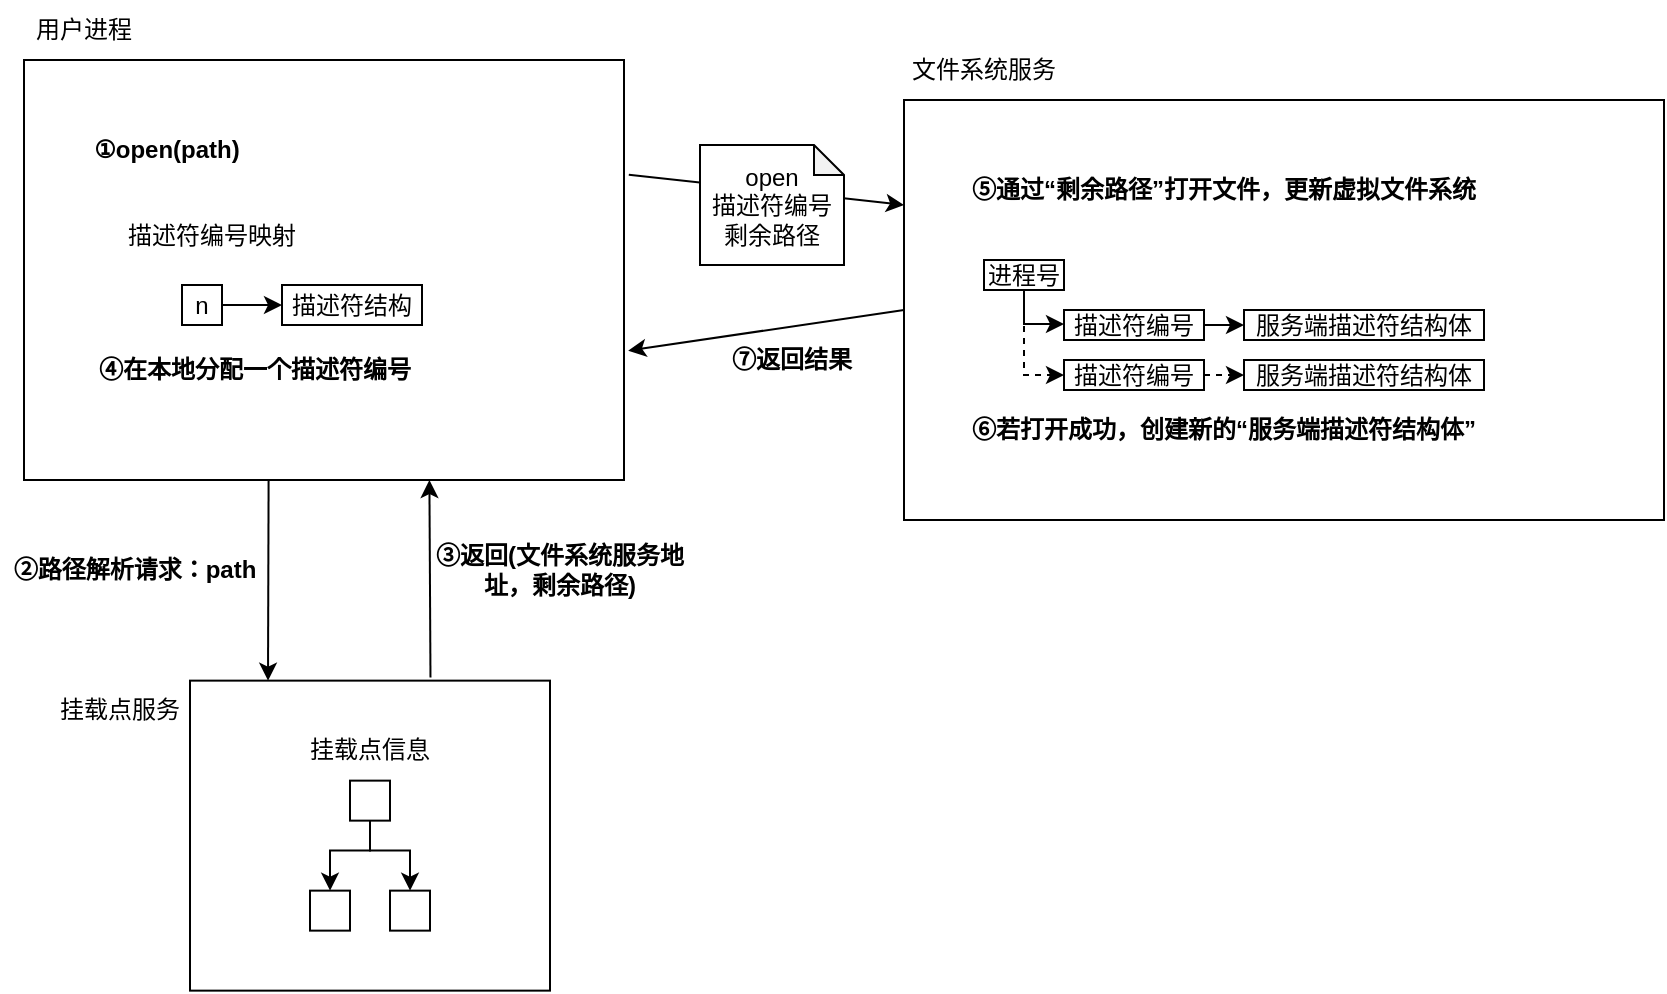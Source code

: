 <mxfile version="20.6.0" type="github">
  <diagram id="J6CUQ6Zd6wHY1RuXkqr0" name="第 1 页">
    <mxGraphModel dx="870" dy="594" grid="1" gridSize="10" guides="1" tooltips="1" connect="1" arrows="1" fold="1" page="1" pageScale="1" pageWidth="827" pageHeight="1169" math="0" shadow="0">
      <root>
        <mxCell id="0" />
        <mxCell id="1" parent="0" />
        <mxCell id="9UtF8d29-u4skydW_kOp-44" value="" style="endArrow=classic;html=1;rounded=0;exitX=1.008;exitY=0.273;exitDx=0;exitDy=0;exitPerimeter=0;entryX=0;entryY=0.25;entryDx=0;entryDy=0;" edge="1" parent="1" source="9UtF8d29-u4skydW_kOp-5" target="9UtF8d29-u4skydW_kOp-6">
          <mxGeometry width="50" height="50" relative="1" as="geometry">
            <mxPoint x="380" y="330" as="sourcePoint" />
            <mxPoint x="430" y="280" as="targetPoint" />
          </mxGeometry>
        </mxCell>
        <mxCell id="9UtF8d29-u4skydW_kOp-5" value="" style="rounded=0;whiteSpace=wrap;html=1;" vertex="1" parent="1">
          <mxGeometry x="40" y="120" width="300" height="210" as="geometry" />
        </mxCell>
        <mxCell id="9UtF8d29-u4skydW_kOp-6" value="" style="rounded=0;whiteSpace=wrap;html=1;" vertex="1" parent="1">
          <mxGeometry x="480" y="140" width="380" height="210" as="geometry" />
        </mxCell>
        <mxCell id="9UtF8d29-u4skydW_kOp-7" value="文件系统服务" style="text;html=1;strokeColor=none;fillColor=none;align=center;verticalAlign=middle;whiteSpace=wrap;rounded=0;" vertex="1" parent="1">
          <mxGeometry x="470" y="110" width="100" height="30" as="geometry" />
        </mxCell>
        <mxCell id="9UtF8d29-u4skydW_kOp-8" value="用户进程" style="text;html=1;strokeColor=none;fillColor=none;align=center;verticalAlign=middle;whiteSpace=wrap;rounded=0;" vertex="1" parent="1">
          <mxGeometry x="40" y="90" width="60" height="30" as="geometry" />
        </mxCell>
        <mxCell id="9UtF8d29-u4skydW_kOp-13" style="edgeStyle=orthogonalEdgeStyle;rounded=0;orthogonalLoop=1;jettySize=auto;html=1;exitX=1;exitY=0.5;exitDx=0;exitDy=0;entryX=0;entryY=0.5;entryDx=0;entryDy=0;" edge="1" parent="1" source="9UtF8d29-u4skydW_kOp-9" target="9UtF8d29-u4skydW_kOp-12">
          <mxGeometry relative="1" as="geometry" />
        </mxCell>
        <mxCell id="9UtF8d29-u4skydW_kOp-9" value="n" style="rounded=0;whiteSpace=wrap;html=1;" vertex="1" parent="1">
          <mxGeometry x="119" y="232.5" width="20" height="20" as="geometry" />
        </mxCell>
        <mxCell id="9UtF8d29-u4skydW_kOp-10" value="描述符编号映射" style="text;html=1;strokeColor=none;fillColor=none;align=center;verticalAlign=middle;whiteSpace=wrap;rounded=0;" vertex="1" parent="1">
          <mxGeometry x="89" y="192.5" width="90" height="30" as="geometry" />
        </mxCell>
        <mxCell id="9UtF8d29-u4skydW_kOp-12" value="描述符结构" style="rounded=0;whiteSpace=wrap;html=1;" vertex="1" parent="1">
          <mxGeometry x="169" y="232.5" width="70" height="20" as="geometry" />
        </mxCell>
        <mxCell id="9UtF8d29-u4skydW_kOp-14" value="&lt;b&gt;①open(path)&lt;/b&gt;" style="text;html=1;strokeColor=none;fillColor=none;align=center;verticalAlign=middle;whiteSpace=wrap;rounded=0;" vertex="1" parent="1">
          <mxGeometry x="58.5" y="150" width="105" height="30" as="geometry" />
        </mxCell>
        <mxCell id="9UtF8d29-u4skydW_kOp-16" value="open&lt;br&gt;描述符编号&lt;br&gt;剩余路径" style="shape=note;whiteSpace=wrap;html=1;backgroundOutline=1;darkOpacity=0.05;size=15;" vertex="1" parent="1">
          <mxGeometry x="378" y="162.5" width="72" height="60" as="geometry" />
        </mxCell>
        <mxCell id="9UtF8d29-u4skydW_kOp-18" value="" style="rounded=0;whiteSpace=wrap;html=1;" vertex="1" parent="1">
          <mxGeometry x="123" y="430.32" width="180" height="155" as="geometry" />
        </mxCell>
        <mxCell id="9UtF8d29-u4skydW_kOp-19" value="挂载点服务" style="text;html=1;strokeColor=none;fillColor=none;align=center;verticalAlign=middle;whiteSpace=wrap;rounded=0;" vertex="1" parent="1">
          <mxGeometry x="53" y="430.32" width="70" height="30" as="geometry" />
        </mxCell>
        <mxCell id="9UtF8d29-u4skydW_kOp-36" style="edgeStyle=orthogonalEdgeStyle;rounded=0;orthogonalLoop=1;jettySize=auto;html=1;exitX=0.5;exitY=1;exitDx=0;exitDy=0;entryX=0.5;entryY=0;entryDx=0;entryDy=0;" edge="1" parent="1" source="9UtF8d29-u4skydW_kOp-32" target="9UtF8d29-u4skydW_kOp-33">
          <mxGeometry relative="1" as="geometry">
            <Array as="points">
              <mxPoint x="213" y="515.32" />
              <mxPoint x="193" y="515.32" />
            </Array>
          </mxGeometry>
        </mxCell>
        <mxCell id="9UtF8d29-u4skydW_kOp-37" style="edgeStyle=orthogonalEdgeStyle;rounded=0;orthogonalLoop=1;jettySize=auto;html=1;exitX=0.5;exitY=1;exitDx=0;exitDy=0;entryX=0.5;entryY=0;entryDx=0;entryDy=0;" edge="1" parent="1" source="9UtF8d29-u4skydW_kOp-32" target="9UtF8d29-u4skydW_kOp-34">
          <mxGeometry relative="1" as="geometry">
            <Array as="points">
              <mxPoint x="213" y="515.32" />
              <mxPoint x="233" y="515.32" />
            </Array>
          </mxGeometry>
        </mxCell>
        <mxCell id="9UtF8d29-u4skydW_kOp-32" value="" style="rounded=0;whiteSpace=wrap;html=1;" vertex="1" parent="1">
          <mxGeometry x="203" y="480.32" width="20" height="20" as="geometry" />
        </mxCell>
        <mxCell id="9UtF8d29-u4skydW_kOp-33" value="" style="rounded=0;whiteSpace=wrap;html=1;" vertex="1" parent="1">
          <mxGeometry x="183" y="535.32" width="20" height="20" as="geometry" />
        </mxCell>
        <mxCell id="9UtF8d29-u4skydW_kOp-34" value="" style="rounded=0;whiteSpace=wrap;html=1;" vertex="1" parent="1">
          <mxGeometry x="223" y="535.32" width="20" height="20" as="geometry" />
        </mxCell>
        <mxCell id="9UtF8d29-u4skydW_kOp-38" value="挂载点信息" style="text;html=1;strokeColor=none;fillColor=none;align=center;verticalAlign=middle;whiteSpace=wrap;rounded=0;" vertex="1" parent="1">
          <mxGeometry x="173" y="450.32" width="80" height="30" as="geometry" />
        </mxCell>
        <mxCell id="9UtF8d29-u4skydW_kOp-39" value="" style="endArrow=classic;html=1;rounded=0;exitX=0.131;exitY=0.999;exitDx=0;exitDy=0;exitPerimeter=0;" edge="1" parent="1">
          <mxGeometry width="50" height="50" relative="1" as="geometry">
            <mxPoint x="162.3" y="330.0" as="sourcePoint" />
            <mxPoint x="162" y="430.32" as="targetPoint" />
          </mxGeometry>
        </mxCell>
        <mxCell id="9UtF8d29-u4skydW_kOp-40" value="&lt;b&gt;②路径解析请求：path&lt;/b&gt;" style="text;html=1;strokeColor=none;fillColor=none;align=center;verticalAlign=middle;whiteSpace=wrap;rounded=0;" vertex="1" parent="1">
          <mxGeometry x="28" y="360.32" width="135" height="30" as="geometry" />
        </mxCell>
        <mxCell id="9UtF8d29-u4skydW_kOp-41" value="" style="endArrow=classic;html=1;rounded=0;exitX=0.668;exitY=-0.01;exitDx=0;exitDy=0;exitPerimeter=0;entryX=0.399;entryY=0.999;entryDx=0;entryDy=0;entryPerimeter=0;" edge="1" parent="1" source="9UtF8d29-u4skydW_kOp-18">
          <mxGeometry width="50" height="50" relative="1" as="geometry">
            <mxPoint x="238.3" y="340.0" as="sourcePoint" />
            <mxPoint x="242.7" y="330.0" as="targetPoint" />
          </mxGeometry>
        </mxCell>
        <mxCell id="9UtF8d29-u4skydW_kOp-42" value="&lt;b&gt;③返回(文件系统服务地址，剩余路径)&lt;/b&gt;" style="text;html=1;strokeColor=none;fillColor=none;align=center;verticalAlign=middle;whiteSpace=wrap;rounded=0;" vertex="1" parent="1">
          <mxGeometry x="238" y="360.32" width="140" height="30" as="geometry" />
        </mxCell>
        <mxCell id="9UtF8d29-u4skydW_kOp-43" value="&lt;b&gt;④在本地分配一个描述符编号&lt;/b&gt;" style="text;html=1;strokeColor=none;fillColor=none;align=center;verticalAlign=middle;whiteSpace=wrap;rounded=0;" vertex="1" parent="1">
          <mxGeometry x="72" y="260" width="167" height="30" as="geometry" />
        </mxCell>
        <mxCell id="9UtF8d29-u4skydW_kOp-48" style="edgeStyle=orthogonalEdgeStyle;rounded=0;orthogonalLoop=1;jettySize=auto;html=1;exitX=0.5;exitY=1;exitDx=0;exitDy=0;entryX=0;entryY=0.5;entryDx=0;entryDy=0;" edge="1" parent="1" source="9UtF8d29-u4skydW_kOp-45" target="9UtF8d29-u4skydW_kOp-46">
          <mxGeometry relative="1" as="geometry">
            <Array as="points">
              <mxPoint x="540" y="252" />
              <mxPoint x="560" y="252" />
            </Array>
          </mxGeometry>
        </mxCell>
        <mxCell id="9UtF8d29-u4skydW_kOp-55" style="edgeStyle=orthogonalEdgeStyle;rounded=0;orthogonalLoop=1;jettySize=auto;html=1;exitX=0.5;exitY=1;exitDx=0;exitDy=0;entryX=0;entryY=0.5;entryDx=0;entryDy=0;dashed=1;" edge="1" parent="1" source="9UtF8d29-u4skydW_kOp-45" target="9UtF8d29-u4skydW_kOp-52">
          <mxGeometry relative="1" as="geometry" />
        </mxCell>
        <mxCell id="9UtF8d29-u4skydW_kOp-45" value="进程号" style="rounded=0;whiteSpace=wrap;html=1;" vertex="1" parent="1">
          <mxGeometry x="520" y="220" width="40" height="15" as="geometry" />
        </mxCell>
        <mxCell id="9UtF8d29-u4skydW_kOp-50" style="edgeStyle=orthogonalEdgeStyle;rounded=0;orthogonalLoop=1;jettySize=auto;html=1;exitX=1;exitY=0.5;exitDx=0;exitDy=0;entryX=0;entryY=0.5;entryDx=0;entryDy=0;" edge="1" parent="1" source="9UtF8d29-u4skydW_kOp-46" target="9UtF8d29-u4skydW_kOp-47">
          <mxGeometry relative="1" as="geometry" />
        </mxCell>
        <mxCell id="9UtF8d29-u4skydW_kOp-46" value="描述符编号" style="rounded=0;whiteSpace=wrap;html=1;" vertex="1" parent="1">
          <mxGeometry x="560" y="245" width="70" height="15" as="geometry" />
        </mxCell>
        <mxCell id="9UtF8d29-u4skydW_kOp-47" value="服务端描述符结构体" style="rounded=0;whiteSpace=wrap;html=1;" vertex="1" parent="1">
          <mxGeometry x="650" y="245" width="120" height="15" as="geometry" />
        </mxCell>
        <mxCell id="9UtF8d29-u4skydW_kOp-51" style="edgeStyle=orthogonalEdgeStyle;rounded=0;orthogonalLoop=1;jettySize=auto;html=1;exitX=1;exitY=0.5;exitDx=0;exitDy=0;entryX=0;entryY=0.5;entryDx=0;entryDy=0;dashed=1;" edge="1" parent="1" source="9UtF8d29-u4skydW_kOp-52" target="9UtF8d29-u4skydW_kOp-53">
          <mxGeometry relative="1" as="geometry" />
        </mxCell>
        <mxCell id="9UtF8d29-u4skydW_kOp-52" value="描述符编号" style="rounded=0;whiteSpace=wrap;html=1;" vertex="1" parent="1">
          <mxGeometry x="560" y="270" width="70" height="15" as="geometry" />
        </mxCell>
        <mxCell id="9UtF8d29-u4skydW_kOp-53" value="服务端描述符结构体" style="rounded=0;whiteSpace=wrap;html=1;" vertex="1" parent="1">
          <mxGeometry x="650" y="270" width="120" height="15" as="geometry" />
        </mxCell>
        <mxCell id="9UtF8d29-u4skydW_kOp-56" value="&lt;b&gt;⑥若打开成功，创建新的“服务端描述符结构体”&lt;/b&gt;" style="text;html=1;strokeColor=none;fillColor=none;align=center;verticalAlign=middle;whiteSpace=wrap;rounded=0;" vertex="1" parent="1">
          <mxGeometry x="510" y="290" width="260" height="30" as="geometry" />
        </mxCell>
        <mxCell id="9UtF8d29-u4skydW_kOp-57" value="&lt;b&gt;⑤通过“剩余路径”打开文件，更新虚拟文件系统&lt;/b&gt;" style="text;html=1;strokeColor=none;fillColor=none;align=center;verticalAlign=middle;whiteSpace=wrap;rounded=0;" vertex="1" parent="1">
          <mxGeometry x="510" y="170" width="260" height="30" as="geometry" />
        </mxCell>
        <mxCell id="9UtF8d29-u4skydW_kOp-58" value="" style="endArrow=classic;html=1;rounded=0;exitX=0;exitY=0.5;exitDx=0;exitDy=0;entryX=1.007;entryY=0.692;entryDx=0;entryDy=0;entryPerimeter=0;" edge="1" parent="1" source="9UtF8d29-u4skydW_kOp-6" target="9UtF8d29-u4skydW_kOp-5">
          <mxGeometry width="50" height="50" relative="1" as="geometry">
            <mxPoint x="380" y="370" as="sourcePoint" />
            <mxPoint x="350" y="340" as="targetPoint" />
          </mxGeometry>
        </mxCell>
        <mxCell id="9UtF8d29-u4skydW_kOp-59" value="&lt;b&gt;⑦返回结果&lt;/b&gt;" style="text;html=1;strokeColor=none;fillColor=none;align=center;verticalAlign=middle;whiteSpace=wrap;rounded=0;" vertex="1" parent="1">
          <mxGeometry x="378" y="255" width="92" height="30" as="geometry" />
        </mxCell>
      </root>
    </mxGraphModel>
  </diagram>
</mxfile>
